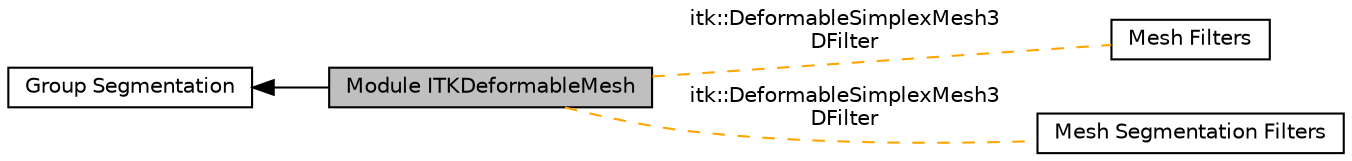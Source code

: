 digraph "Module ITKDeformableMesh"
{
  edge [fontname="Helvetica",fontsize="10",labelfontname="Helvetica",labelfontsize="10"];
  node [fontname="Helvetica",fontsize="10",shape=box];
  rankdir=LR;
  Node2 [label="Group Segmentation",height=0.2,width=0.4,color="black", fillcolor="white", style="filled",URL="$group__Group-Segmentation.html",tooltip=" "];
  Node1 [label="Module ITKDeformableMesh",height=0.2,width=0.4,color="black", fillcolor="grey75", style="filled", fontcolor="black",tooltip=" "];
  Node3 [label="Mesh Filters",height=0.2,width=0.4,color="black", fillcolor="white", style="filled",URL="$group__MeshFilters.html",tooltip=" "];
  Node4 [label="Mesh Segmentation Filters",height=0.2,width=0.4,color="black", fillcolor="white", style="filled",URL="$group__MeshSegmentation.html",tooltip=" "];
  Node2->Node1 [shape=plaintext, dir="back", style="solid"];
  Node1->Node3 [shape=plaintext, label="itk::DeformableSimplexMesh3\lDFilter", color="orange", dir="none", style="dashed"];
  Node1->Node4 [shape=plaintext, label="itk::DeformableSimplexMesh3\lDFilter", color="orange", dir="none", style="dashed"];
}
